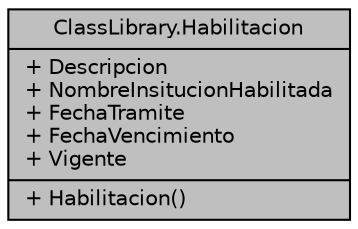 digraph "ClassLibrary.Habilitacion"
{
 // INTERACTIVE_SVG=YES
 // LATEX_PDF_SIZE
  edge [fontname="Helvetica",fontsize="10",labelfontname="Helvetica",labelfontsize="10"];
  node [fontname="Helvetica",fontsize="10",shape=record];
  Node1 [label="{ClassLibrary.Habilitacion\n|+ Descripcion\l+ NombreInsitucionHabilitada\l+ FechaTramite\l+ FechaVencimiento\l+ Vigente\l|+ Habilitacion()\l}",height=0.2,width=0.4,color="black", fillcolor="grey75", style="filled", fontcolor="black",tooltip="Esta clase respresenta los datos basicos y necesarios de una Habilitación."];
}
